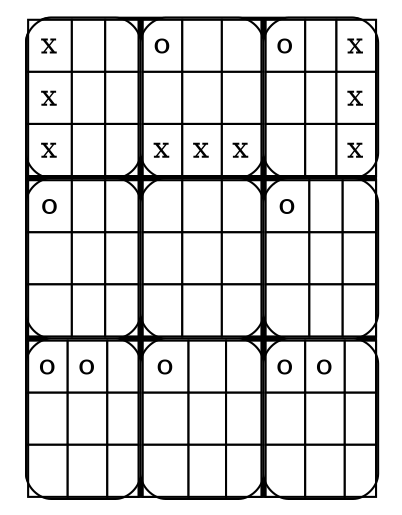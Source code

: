 digraph super_morpion {
  node [shape=none];
  a0 [label=<
  <TABLE border="0" cellspacing="0" cellpadding="0" style="rounded" bgcolor="black">
    <TR>
      <TD><TABLE border="1" cellspacing="0" cellpadding="4" style="rounded" bgcolor="white">
  <TR>
<TD bgcolor="white">x</TD>
<TD bgcolor="white"> </TD>
<TD bgcolor="white"> </TD>
  </TR>
  <TR>
<TD bgcolor="white">x</TD>
<TD bgcolor="white"> </TD>
<TD bgcolor="white"> </TD>
  </TR>
  <TR>
<TD bgcolor="white">x</TD>
<TD bgcolor="white"> </TD>
<TD bgcolor="white"> </TD>
  </TR>
</TABLE>
</TD>
      <TD><TABLE border="1" cellspacing="0" cellpadding="4" style="rounded" bgcolor="white">
  <TR>
<TD bgcolor="white">o</TD>
<TD bgcolor="white"> </TD>
<TD bgcolor="white"> </TD>
  </TR>
  <TR>
<TD bgcolor="white"> </TD>
<TD bgcolor="white"> </TD>
<TD bgcolor="white"> </TD>
  </TR>
  <TR>
<TD bgcolor="white">x</TD>
<TD bgcolor="white">x</TD>
<TD bgcolor="white">x</TD>
  </TR>
</TABLE>
</TD>
      <TD><TABLE border="1" cellspacing="0" cellpadding="4" style="rounded" bgcolor="white">
  <TR>
<TD bgcolor="white">o</TD>
<TD bgcolor="white"> </TD>
<TD bgcolor="white">x</TD>
  </TR>
  <TR>
<TD bgcolor="white"> </TD>
<TD bgcolor="white"> </TD>
<TD bgcolor="white">x</TD>
  </TR>
  <TR>
<TD bgcolor="white"> </TD>
<TD bgcolor="white"> </TD>
<TD bgcolor="white">x</TD>
  </TR>
</TABLE>
</TD>
    </TR>
    <TR>
      <TD><TABLE border="1" cellspacing="0" cellpadding="4" style="rounded" bgcolor="white">
  <TR>
<TD bgcolor="white">o</TD>
<TD bgcolor="white"> </TD>
<TD bgcolor="white"> </TD>
  </TR>
  <TR>
<TD bgcolor="white"> </TD>
<TD bgcolor="white"> </TD>
<TD bgcolor="white"> </TD>
  </TR>
  <TR>
<TD bgcolor="white"> </TD>
<TD bgcolor="white"> </TD>
<TD bgcolor="white"> </TD>
  </TR>
</TABLE>
</TD>
      <TD><TABLE border="1" cellspacing="0" cellpadding="4" style="rounded" bgcolor="white">
  <TR>
<TD bgcolor="white"> </TD>
<TD bgcolor="white"> </TD>
<TD bgcolor="white"> </TD>
  </TR>
  <TR>
<TD bgcolor="white"> </TD>
<TD bgcolor="white"> </TD>
<TD bgcolor="white"> </TD>
  </TR>
  <TR>
<TD bgcolor="white"> </TD>
<TD bgcolor="white"> </TD>
<TD bgcolor="white"> </TD>
  </TR>
</TABLE>
</TD>
      <TD><TABLE border="1" cellspacing="0" cellpadding="4" style="rounded" bgcolor="white">
  <TR>
<TD bgcolor="white">o</TD>
<TD bgcolor="white"> </TD>
<TD bgcolor="white"> </TD>
  </TR>
  <TR>
<TD bgcolor="white"> </TD>
<TD bgcolor="white"> </TD>
<TD bgcolor="white"> </TD>
  </TR>
  <TR>
<TD bgcolor="white"> </TD>
<TD bgcolor="white"> </TD>
<TD bgcolor="white"> </TD>
  </TR>
</TABLE>
</TD>
    </TR>
    <TR>
      <TD><TABLE border="1" cellspacing="0" cellpadding="4" style="rounded" bgcolor="white">
  <TR>
<TD bgcolor="white">o</TD>
<TD bgcolor="white">o</TD>
<TD bgcolor="white"> </TD>
  </TR>
  <TR>
<TD bgcolor="white"> </TD>
<TD bgcolor="white"> </TD>
<TD bgcolor="white"> </TD>
  </TR>
  <TR>
<TD bgcolor="white"> </TD>
<TD bgcolor="white"> </TD>
<TD bgcolor="white"> </TD>
  </TR>
</TABLE>
</TD>
      <TD><TABLE border="1" cellspacing="0" cellpadding="4" style="rounded" bgcolor="white">
  <TR>
<TD bgcolor="white">o</TD>
<TD bgcolor="white"> </TD>
<TD bgcolor="white"> </TD>
  </TR>
  <TR>
<TD bgcolor="white"> </TD>
<TD bgcolor="white"> </TD>
<TD bgcolor="white"> </TD>
  </TR>
  <TR>
<TD bgcolor="white"> </TD>
<TD bgcolor="white"> </TD>
<TD bgcolor="white"> </TD>
  </TR>
</TABLE>
</TD>
      <TD><TABLE border="1" cellspacing="0" cellpadding="4" style="rounded" bgcolor="white">
  <TR>
<TD bgcolor="white">o</TD>
<TD bgcolor="white">o</TD>
<TD bgcolor="white"> </TD>
  </TR>
  <TR>
<TD bgcolor="white"> </TD>
<TD bgcolor="white"> </TD>
<TD bgcolor="white"> </TD>
  </TR>
  <TR>
<TD bgcolor="white"> </TD>
<TD bgcolor="white"> </TD>
<TD bgcolor="white"> </TD>
  </TR>
</TABLE>
</TD>
    </TR>
  </TABLE>
  >];
}
